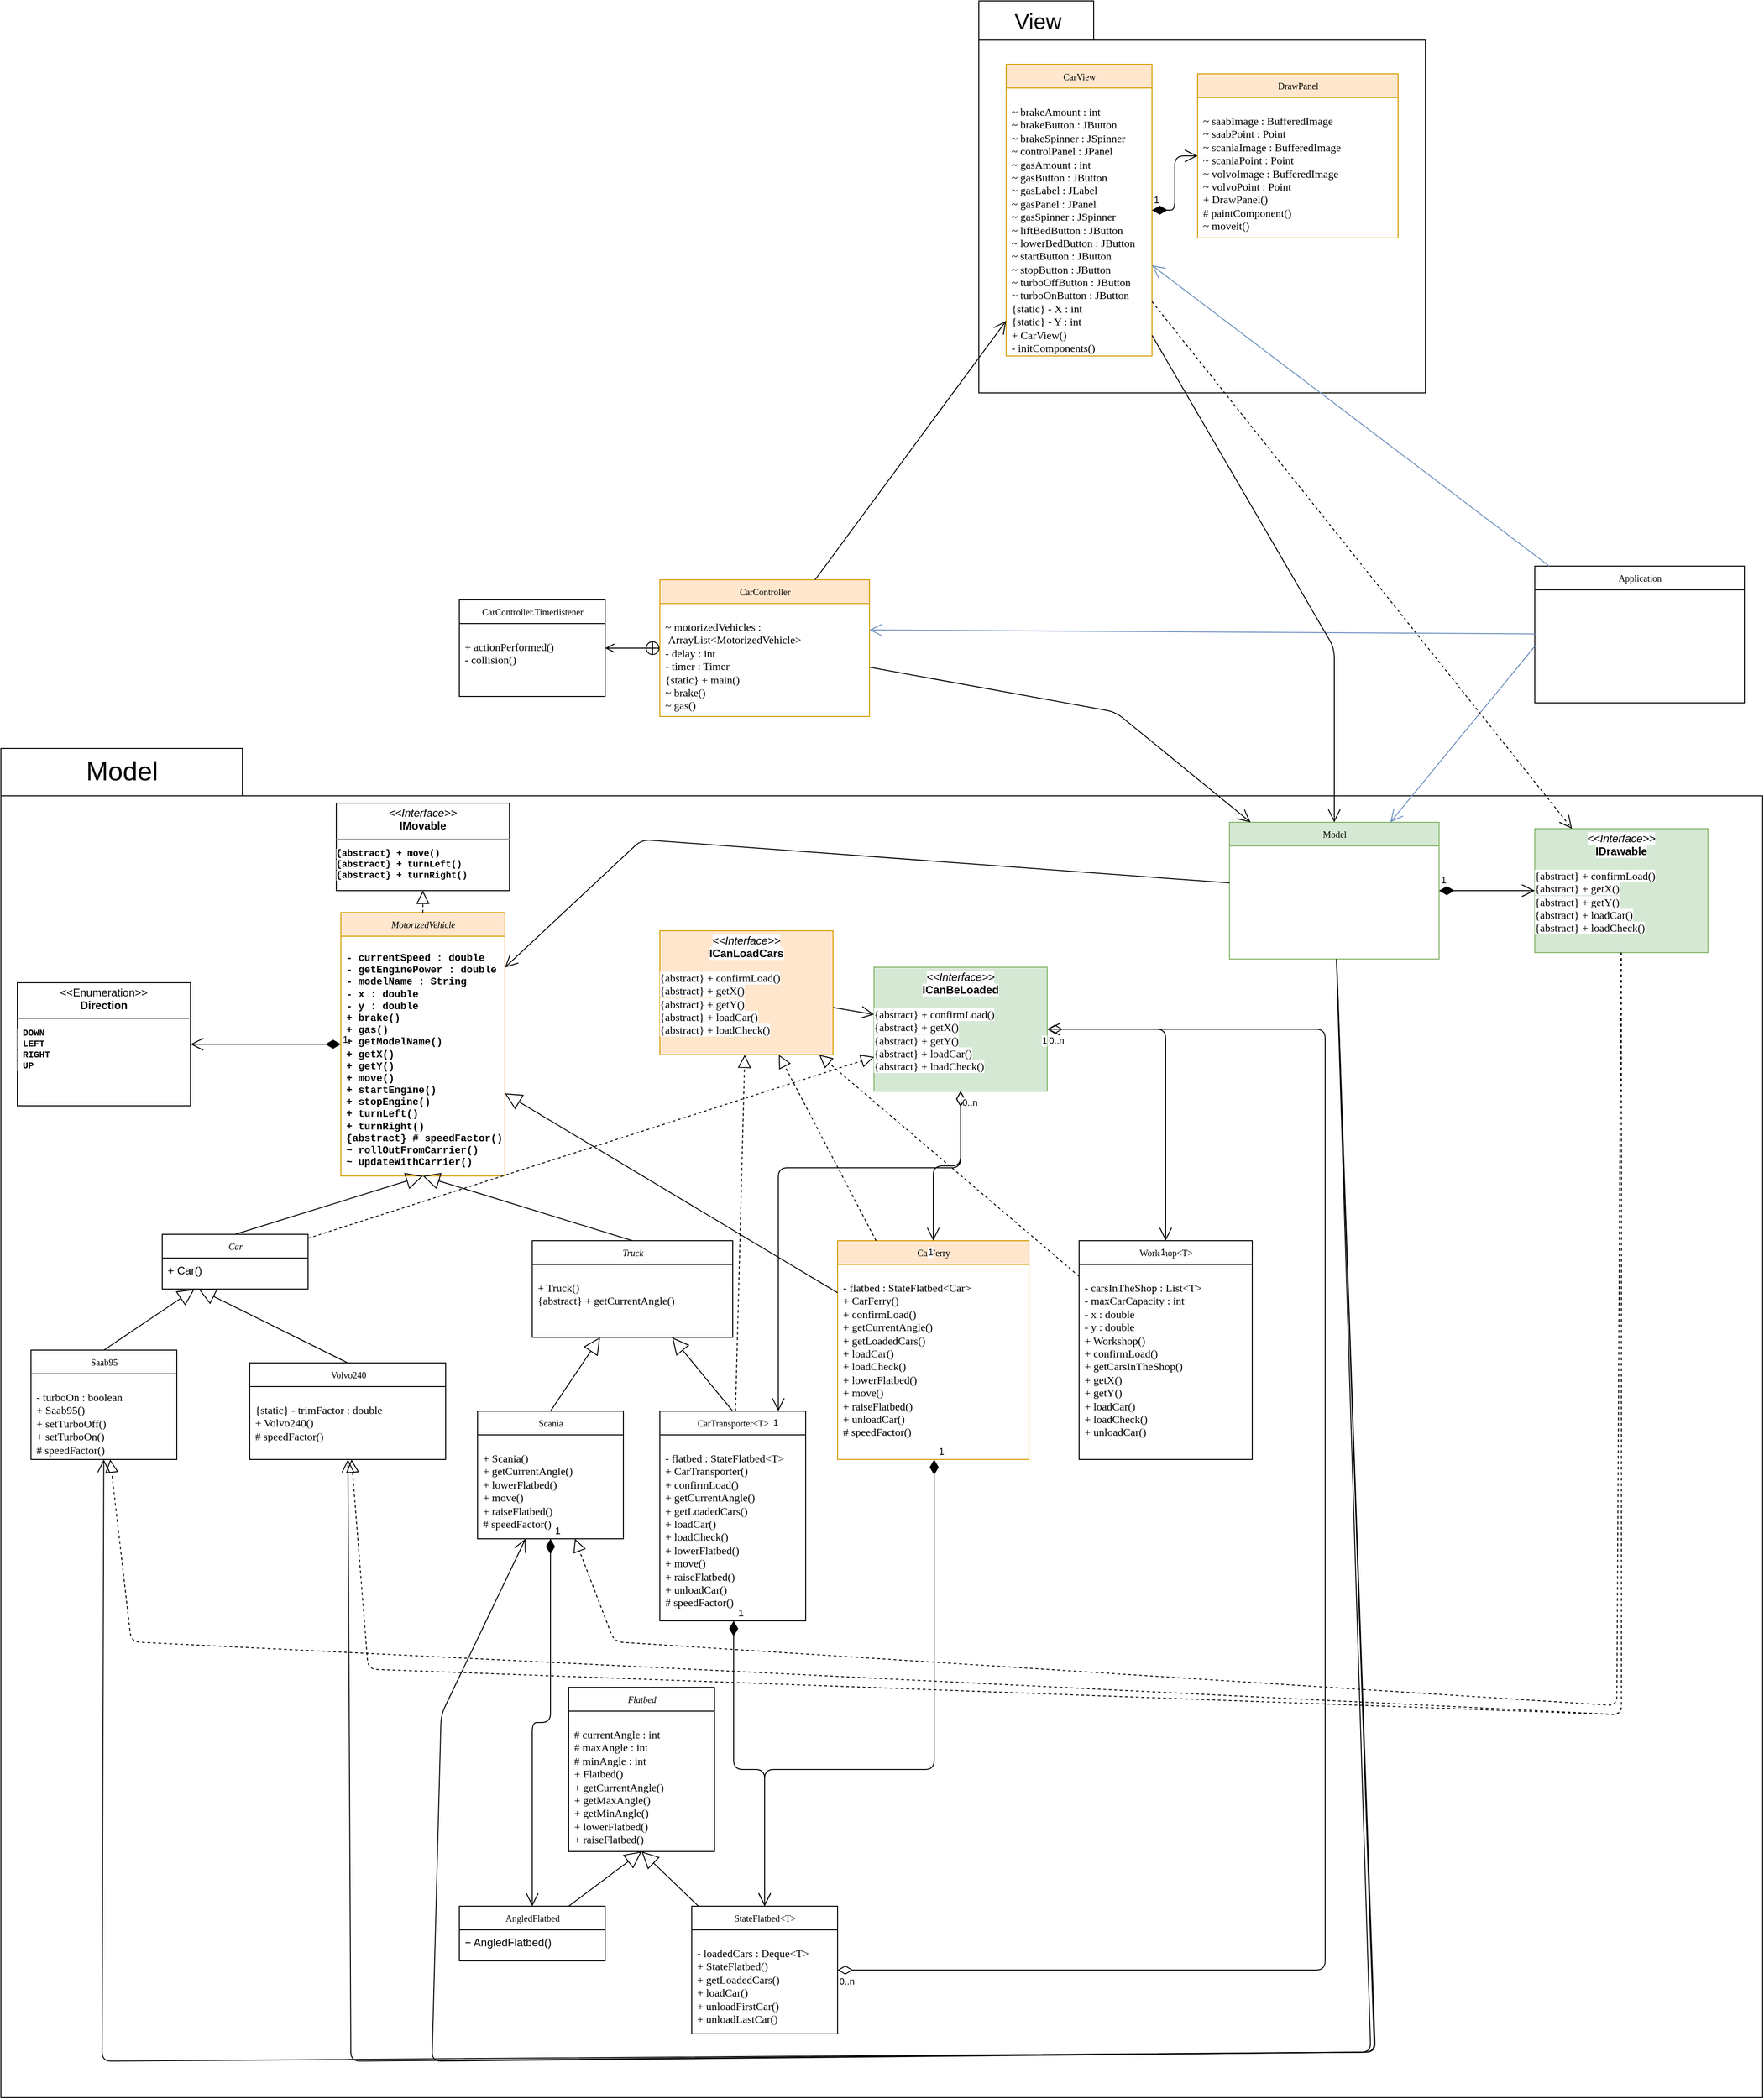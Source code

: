 <mxfile version="12.3.7" type="device" pages="1"><diagram id="c4acf3e9-155e-7222-9cf6-157b1a14988f" name="Page-1"><mxGraphModel dx="4054" dy="181" grid="1" gridSize="10" guides="1" tooltips="1" connect="1" arrows="1" fold="1" page="1" pageScale="1" pageWidth="850" pageHeight="1100" background="#ffffff" math="0" shadow="0"><root><mxCell id="0"/><mxCell id="1" parent="0"/><mxCell id="PDJkOdd502LJBB01oQi6-63" value="" style="shape=folder;fontStyle=1;spacingTop=10;tabWidth=126;tabHeight=43;tabPosition=left;html=1;fontColor=#000000;" parent="1" vertex="1"><mxGeometry x="-380" y="1580" width="490" height="430" as="geometry"/></mxCell><mxCell id="PDJkOdd502LJBB01oQi6-27" value="&amp;nbsp;" style="shape=folder;fontStyle=1;spacingTop=10;tabWidth=265;tabHeight=52;tabPosition=left;html=1;" parent="1" vertex="1"><mxGeometry x="-1453" y="2400" width="1933" height="1480" as="geometry"/></mxCell><mxCell id="22l6sueiHiFFFNzTokqS-2" value="&lt;i&gt;MotorizedVehicle&lt;/i&gt;" style="swimlane;html=1;fontStyle=0;childLayout=stackLayout;horizontal=1;startSize=26;fillColor=#ffe6cc;horizontalStack=0;resizeParent=1;resizeLast=0;collapsible=1;marginBottom=0;swimlaneFillColor=#ffffff;rounded=0;shadow=0;comic=0;labelBackgroundColor=none;strokeWidth=1;fontFamily=Verdana;fontSize=10;align=center;strokeColor=#d79b00;" parent="1" vertex="1"><mxGeometry x="-1080" y="2580" width="180" height="289" as="geometry"/></mxCell><mxCell id="22l6sueiHiFFFNzTokqS-3" value="&lt;pre style=&quot;font-family: &amp;quot;courier new&amp;quot;; font-size: 11px;&quot;&gt;&lt;b style=&quot;font-size: 11px;&quot;&gt;&lt;font style=&quot;font-size: 11px;&quot;&gt;&lt;span style=&quot;background-color: rgb(255, 255, 255); font-size: 11px;&quot;&gt;- currentSpeed : double&lt;br style=&quot;font-size: 11px;&quot;&gt;- getEnginePower : double&lt;br style=&quot;font-size: 11px;&quot;&gt;- modelName : String&lt;br style=&quot;font-size: 11px;&quot;&gt;- x : double&lt;br style=&quot;font-size: 11px;&quot;&gt;- y : double&lt;br style=&quot;font-size: 11px;&quot;&gt;+ brake()&lt;br style=&quot;font-size: 11px;&quot;&gt;+ gas()&lt;br style=&quot;font-size: 11px;&quot;&gt;+ getModelName()&lt;br style=&quot;font-size: 11px;&quot;&gt;+ getX()&lt;br style=&quot;font-size: 11px;&quot;&gt;+ getY()&lt;br style=&quot;font-size: 11px;&quot;&gt;+ move()&lt;br style=&quot;font-size: 11px;&quot;&gt;+ startEngine()&lt;br style=&quot;font-size: 11px;&quot;&gt;+ stopEngine()&lt;br style=&quot;font-size: 11px;&quot;&gt;+ turnLeft()&lt;br style=&quot;font-size: 11px;&quot;&gt;+ turnRight()&lt;br style=&quot;font-size: 11px;&quot;&gt;{abstract} # speedFactor()&lt;br style=&quot;font-size: 11px;&quot;&gt;~ rollOutFromCarrier()&lt;br style=&quot;font-size: 11px;&quot;&gt;~ updateWithCarrier()&lt;br style=&quot;font-size: 11px;&quot;&gt;&lt;br style=&quot;font-size: 11px;&quot;&gt;&lt;/span&gt;&lt;/font&gt;&lt;/b&gt;&lt;/pre&gt;" style="text;html=1;strokeColor=none;fillColor=none;align=left;verticalAlign=top;spacingLeft=4;spacingRight=4;whiteSpace=wrap;overflow=hidden;rotatable=0;points=[[0,0.5],[1,0.5]];portConstraint=eastwest;fontSize=11;" parent="22l6sueiHiFFFNzTokqS-2" vertex="1"><mxGeometry y="26" width="180" height="254" as="geometry"/></mxCell><mxCell id="22l6sueiHiFFFNzTokqS-12" value="&lt;p style=&quot;margin: 0px ; margin-top: 4px ; text-align: center&quot;&gt;&lt;span style=&quot;background-color: rgb(255 , 255 , 255)&quot;&gt;&lt;i&gt;&amp;lt;&amp;lt;Interface&amp;gt;&amp;gt;&lt;/i&gt;&lt;br&gt;&lt;b&gt;IMovable&lt;/b&gt;&lt;/span&gt;&lt;/p&gt;&lt;hr size=&quot;1&quot;&gt;&lt;pre style=&quot;font-family: &amp;#34;courier new&amp;#34; ; font-size: 10px&quot;&gt;&lt;b&gt;&lt;span style=&quot;background-color: rgb(255 , 255 , 255)&quot;&gt;{abstract} + move()&lt;br&gt;{abstract} + turnLeft()&lt;br&gt;{abstract} + turnRight()&lt;/span&gt;&lt;/b&gt;&lt;/pre&gt;" style="verticalAlign=top;align=left;overflow=fill;fontSize=12;fontFamily=Helvetica;html=1;rounded=0;shadow=0;comic=0;labelBackgroundColor=none;strokeWidth=1" parent="1" vertex="1"><mxGeometry x="-1085" y="2460" width="190" height="96" as="geometry"/></mxCell><mxCell id="22l6sueiHiFFFNzTokqS-14" value="Scania" style="swimlane;html=1;fontStyle=0;childLayout=stackLayout;horizontal=1;startSize=26;fillColor=none;horizontalStack=0;resizeParent=1;resizeLast=0;collapsible=1;marginBottom=0;swimlaneFillColor=#ffffff;rounded=0;shadow=0;comic=0;labelBackgroundColor=none;strokeWidth=1;fontFamily=Verdana;fontSize=10;align=center;" parent="1" vertex="1"><mxGeometry x="-930" y="3127" width="160" height="140" as="geometry"/></mxCell><mxCell id="22l6sueiHiFFFNzTokqS-15" value="&lt;pre style=&quot;font-family: &amp;#34;consolas&amp;#34;&quot;&gt;&lt;span style=&quot;background-color: rgb(255 , 255 , 255)&quot;&gt;+ Scania()&lt;br&gt;+ getCurrentAngle()&lt;br&gt;+ lowerFlatbed()&lt;br&gt;+ move()&lt;br&gt;+ raiseFlatbed()&lt;br&gt;# speedFactor()&lt;/span&gt;&lt;/pre&gt;" style="text;html=1;strokeColor=none;fillColor=none;align=left;verticalAlign=top;spacingLeft=4;spacingRight=4;whiteSpace=wrap;overflow=hidden;rotatable=0;points=[[0,0.5],[1,0.5]];portConstraint=eastwest;" parent="22l6sueiHiFFFNzTokqS-14" vertex="1"><mxGeometry y="26" width="160" height="114" as="geometry"/></mxCell><mxCell id="22l6sueiHiFFFNzTokqS-18" value="Saab95" style="swimlane;html=1;fontStyle=0;childLayout=stackLayout;horizontal=1;startSize=26;fillColor=none;horizontalStack=0;resizeParent=1;resizeLast=0;collapsible=1;marginBottom=0;swimlaneFillColor=#ffffff;rounded=0;shadow=0;comic=0;labelBackgroundColor=none;strokeWidth=1;fontFamily=Verdana;fontSize=10;align=center;" parent="1" vertex="1"><mxGeometry x="-1420" y="3060" width="160" height="120" as="geometry"/></mxCell><mxCell id="22l6sueiHiFFFNzTokqS-19" value="&lt;pre style=&quot;font-family: &amp;#34;consolas&amp;#34;&quot;&gt;&lt;span style=&quot;background-color: rgb(255 , 255 , 255)&quot;&gt;- turboOn : boolean&lt;br&gt;+ Saab95()&lt;br&gt;+ setTurboOff()&lt;br&gt;+ setTurboOn()&lt;br&gt;# speedFactor()&lt;/span&gt;&lt;/pre&gt;" style="text;html=1;strokeColor=none;fillColor=none;align=left;verticalAlign=top;spacingLeft=4;spacingRight=4;whiteSpace=wrap;overflow=hidden;rotatable=0;points=[[0,0.5],[1,0.5]];portConstraint=eastwest;" parent="22l6sueiHiFFFNzTokqS-18" vertex="1"><mxGeometry y="26" width="160" height="94" as="geometry"/></mxCell><mxCell id="22l6sueiHiFFFNzTokqS-29" value="&lt;i&gt;Car&lt;/i&gt;" style="swimlane;html=1;fontStyle=0;childLayout=stackLayout;horizontal=1;startSize=26;fillColor=none;horizontalStack=0;resizeParent=1;resizeLast=0;collapsible=1;marginBottom=0;swimlaneFillColor=#ffffff;rounded=0;shadow=0;comic=0;labelBackgroundColor=none;strokeWidth=1;fontFamily=Verdana;fontSize=10;align=center;" parent="1" vertex="1"><mxGeometry x="-1276" y="2933" width="160" height="60" as="geometry"/></mxCell><mxCell id="22l6sueiHiFFFNzTokqS-30" value="+ Car()" style="text;html=1;strokeColor=none;fillColor=none;align=left;verticalAlign=top;spacingLeft=4;spacingRight=4;whiteSpace=wrap;overflow=hidden;rotatable=0;points=[[0,0.5],[1,0.5]];portConstraint=eastwest;" parent="22l6sueiHiFFFNzTokqS-29" vertex="1"><mxGeometry y="26" width="160" height="22" as="geometry"/></mxCell><mxCell id="22l6sueiHiFFFNzTokqS-33" value="&lt;i&gt;Truck&lt;br&gt;&lt;/i&gt;" style="swimlane;html=1;fontStyle=0;childLayout=stackLayout;horizontal=1;startSize=26;fillColor=none;horizontalStack=0;resizeParent=1;resizeLast=0;collapsible=1;marginBottom=0;swimlaneFillColor=#ffffff;rounded=0;shadow=0;comic=0;labelBackgroundColor=none;strokeWidth=1;fontFamily=Verdana;fontSize=10;align=center;" parent="1" vertex="1"><mxGeometry x="-870" y="2940" width="220" height="106" as="geometry"/></mxCell><mxCell id="22l6sueiHiFFFNzTokqS-34" value="&lt;pre style=&quot;font-family: &amp;#34;consolas&amp;#34;&quot;&gt;&lt;span style=&quot;background-color: rgb(255 , 255 , 255)&quot;&gt;+ Truck()&lt;br&gt;{abstract} + getCurrentAngle()&lt;/span&gt;&lt;/pre&gt;" style="text;html=1;strokeColor=none;fillColor=none;align=left;verticalAlign=top;spacingLeft=4;spacingRight=4;whiteSpace=wrap;overflow=hidden;rotatable=0;points=[[0,0.5],[1,0.5]];portConstraint=eastwest;" parent="22l6sueiHiFFFNzTokqS-33" vertex="1"><mxGeometry y="26" width="220" height="64" as="geometry"/></mxCell><mxCell id="22l6sueiHiFFFNzTokqS-38" value="&lt;i&gt;Flatbed&lt;br&gt;&lt;/i&gt;" style="swimlane;html=1;fontStyle=0;childLayout=stackLayout;horizontal=1;startSize=26;fillColor=none;horizontalStack=0;resizeParent=1;resizeLast=0;collapsible=1;marginBottom=0;swimlaneFillColor=#ffffff;rounded=0;shadow=0;comic=0;labelBackgroundColor=none;strokeWidth=1;fontFamily=Verdana;fontSize=10;align=center;" parent="1" vertex="1"><mxGeometry x="-830" y="3430" width="160" height="180" as="geometry"/></mxCell><mxCell id="22l6sueiHiFFFNzTokqS-39" value="&lt;pre style=&quot;font-family: &amp;#34;consolas&amp;#34;&quot;&gt;&lt;span style=&quot;background-color: rgb(255 , 255 , 255)&quot;&gt;# currentAngle : int&lt;br&gt;# maxAngle : int&lt;br&gt;# minAngle : int&lt;br&gt;+ Flatbed()&lt;br&gt;+ getCurrentAngle()&lt;br&gt;+ getMaxAngle()&lt;br&gt;+ getMinAngle()&lt;br&gt;+ lowerFlatbed()&lt;br&gt;+ raiseFlatbed()&lt;/span&gt;&lt;/pre&gt;" style="text;html=1;strokeColor=none;fillColor=none;align=left;verticalAlign=top;spacingLeft=4;spacingRight=4;whiteSpace=wrap;overflow=hidden;rotatable=0;points=[[0,0.5],[1,0.5]];portConstraint=eastwest;" parent="22l6sueiHiFFFNzTokqS-38" vertex="1"><mxGeometry y="26" width="160" height="154" as="geometry"/></mxCell><mxCell id="22l6sueiHiFFFNzTokqS-42" value="StateFlatbed&amp;lt;T&amp;gt;" style="swimlane;html=1;fontStyle=0;childLayout=stackLayout;horizontal=1;startSize=26;fillColor=none;horizontalStack=0;resizeParent=1;resizeLast=0;collapsible=1;marginBottom=0;swimlaneFillColor=#ffffff;rounded=0;shadow=0;comic=0;labelBackgroundColor=none;strokeWidth=1;fontFamily=Verdana;fontSize=10;align=center;" parent="1" vertex="1"><mxGeometry x="-695" y="3670" width="160" height="140" as="geometry"/></mxCell><mxCell id="22l6sueiHiFFFNzTokqS-43" value="&lt;pre style=&quot;font-family: &amp;#34;consolas&amp;#34;&quot;&gt;&lt;span style=&quot;background-color: rgb(255 , 255 , 255)&quot;&gt;- loadedCars : Deque&amp;lt;T&amp;gt;&lt;br&gt;+ StateFlatbed()&lt;br&gt;+ getLoadedCars()&lt;br&gt;+ loadCar()&lt;br&gt;+ unloadFirstCar()&lt;br&gt;+ unloadLastCar()&lt;/span&gt;&lt;/pre&gt;" style="text;html=1;strokeColor=none;fillColor=none;align=left;verticalAlign=top;spacingLeft=4;spacingRight=4;whiteSpace=wrap;overflow=hidden;rotatable=0;points=[[0,0.5],[1,0.5]];portConstraint=eastwest;" parent="22l6sueiHiFFFNzTokqS-42" vertex="1"><mxGeometry y="26" width="160" height="104" as="geometry"/></mxCell><mxCell id="22l6sueiHiFFFNzTokqS-46" value="AngledFlatbed" style="swimlane;html=1;fontStyle=0;childLayout=stackLayout;horizontal=1;startSize=26;fillColor=none;horizontalStack=0;resizeParent=1;resizeLast=0;collapsible=1;marginBottom=0;swimlaneFillColor=#ffffff;rounded=0;shadow=0;comic=0;labelBackgroundColor=none;strokeWidth=1;fontFamily=Verdana;fontSize=10;align=center;" parent="1" vertex="1"><mxGeometry x="-950" y="3670" width="160" height="60" as="geometry"/></mxCell><mxCell id="22l6sueiHiFFFNzTokqS-47" value="+ AngledFlatbed()" style="text;html=1;strokeColor=none;fillColor=none;align=left;verticalAlign=top;spacingLeft=4;spacingRight=4;whiteSpace=wrap;overflow=hidden;rotatable=0;points=[[0,0.5],[1,0.5]];portConstraint=eastwest;" parent="22l6sueiHiFFFNzTokqS-46" vertex="1"><mxGeometry y="26" width="160" height="22" as="geometry"/></mxCell><mxCell id="22l6sueiHiFFFNzTokqS-55" value="Workshop&amp;lt;T&amp;gt;" style="swimlane;html=1;fontStyle=0;childLayout=stackLayout;horizontal=1;startSize=26;fillColor=none;horizontalStack=0;resizeParent=1;resizeLast=0;collapsible=1;marginBottom=0;swimlaneFillColor=#ffffff;rounded=0;shadow=0;comic=0;labelBackgroundColor=none;strokeWidth=1;fontFamily=Verdana;fontSize=10;align=center;" parent="1" vertex="1"><mxGeometry x="-270" y="2940" width="190" height="240" as="geometry"/></mxCell><mxCell id="22l6sueiHiFFFNzTokqS-56" value="&lt;pre style=&quot;font-family: &amp;#34;consolas&amp;#34;&quot;&gt;&lt;span style=&quot;background-color: rgb(255 , 255 , 255)&quot;&gt;- carsInTheShop : List&amp;lt;T&amp;gt;&lt;br&gt;- maxCarCapacity : int&lt;br&gt;- x : double&lt;br&gt;- y : double&lt;br&gt;+ Workshop()&lt;br&gt;+ confirmLoad()&lt;br&gt;+ getCarsInTheShop()&lt;br&gt;+ getX()&lt;br&gt;+ getY()&lt;br&gt;+ loadCar()&lt;br&gt;+ loadCheck()&lt;br&gt;+ unloadCar()&lt;/span&gt;&lt;/pre&gt;" style="text;html=1;strokeColor=none;fillColor=none;align=left;verticalAlign=top;spacingLeft=4;spacingRight=4;whiteSpace=wrap;overflow=hidden;rotatable=0;points=[[0,0.5],[1,0.5]];portConstraint=eastwest;" parent="22l6sueiHiFFFNzTokqS-55" vertex="1"><mxGeometry y="26" width="190" height="214" as="geometry"/></mxCell><mxCell id="22l6sueiHiFFFNzTokqS-59" value="" style="endArrow=block;endSize=16;endFill=0;html=1;exitX=0.5;exitY=0;exitDx=0;exitDy=0;entryX=0.5;entryY=1;entryDx=0;entryDy=0;" parent="1" source="22l6sueiHiFFFNzTokqS-33" target="22l6sueiHiFFFNzTokqS-2" edge="1"><mxGeometry width="160" relative="1" as="geometry"><mxPoint x="600" y="1069.5" as="sourcePoint"/><mxPoint x="440" y="1069.5" as="targetPoint"/></mxGeometry></mxCell><mxCell id="22l6sueiHiFFFNzTokqS-60" value="" style="endArrow=block;endSize=16;endFill=0;html=1;exitX=0.5;exitY=0;exitDx=0;exitDy=0;entryX=0.5;entryY=1;entryDx=0;entryDy=0;" parent="1" source="22l6sueiHiFFFNzTokqS-29" target="22l6sueiHiFFFNzTokqS-2" edge="1"><mxGeometry width="160" relative="1" as="geometry"><mxPoint x="290" y="1110" as="sourcePoint"/><mxPoint x="395" y="1064" as="targetPoint"/></mxGeometry></mxCell><mxCell id="22l6sueiHiFFFNzTokqS-61" value="" style="endArrow=block;endSize=16;endFill=0;html=1;exitX=0.5;exitY=0;exitDx=0;exitDy=0;" parent="1" source="22l6sueiHiFFFNzTokqS-24" target="22l6sueiHiFFFNzTokqS-33" edge="1"><mxGeometry width="160" relative="1" as="geometry"><mxPoint x="175" y="1266" as="sourcePoint"/><mxPoint x="280" y="1220" as="targetPoint"/></mxGeometry></mxCell><mxCell id="22l6sueiHiFFFNzTokqS-62" value="" style="endArrow=block;endSize=16;endFill=0;html=1;exitX=0.5;exitY=0;exitDx=0;exitDy=0;" parent="1" source="22l6sueiHiFFFNzTokqS-14" target="22l6sueiHiFFFNzTokqS-33" edge="1"><mxGeometry width="160" relative="1" as="geometry"><mxPoint x="110" y="1290" as="sourcePoint"/><mxPoint x="290" y="1216" as="targetPoint"/><Array as="points"/></mxGeometry></mxCell><mxCell id="22l6sueiHiFFFNzTokqS-63" value="" style="endArrow=block;endSize=16;endFill=0;html=1;exitX=0.5;exitY=0;exitDx=0;exitDy=0;" parent="1" source="22l6sueiHiFFFNzTokqS-18" target="22l6sueiHiFFFNzTokqS-29" edge="1"><mxGeometry width="160" relative="1" as="geometry"><mxPoint x="-840" y="1634" as="sourcePoint"/><mxPoint x="-840" y="1570" as="targetPoint"/><Array as="points"/></mxGeometry></mxCell><mxCell id="22l6sueiHiFFFNzTokqS-64" value="" style="endArrow=block;endSize=16;endFill=0;html=1;exitX=0.5;exitY=0;exitDx=0;exitDy=0;entryX=0.25;entryY=1;entryDx=0;entryDy=0;" parent="1" source="22l6sueiHiFFFNzTokqS-6" target="22l6sueiHiFFFNzTokqS-29" edge="1"><mxGeometry width="160" relative="1" as="geometry"><mxPoint x="-800" y="1624" as="sourcePoint"/><mxPoint x="-800" y="1550" as="targetPoint"/></mxGeometry></mxCell><mxCell id="22l6sueiHiFFFNzTokqS-66" value="" style="endArrow=block;endSize=16;endFill=0;html=1;entryX=0.5;entryY=1;entryDx=0;entryDy=0;" parent="1" source="22l6sueiHiFFFNzTokqS-46" target="22l6sueiHiFFFNzTokqS-38" edge="1"><mxGeometry width="160" relative="1" as="geometry"><mxPoint x="-110" y="1374" as="sourcePoint"/><mxPoint x="-200" y="1300" as="targetPoint"/></mxGeometry></mxCell><mxCell id="JHe9qnljr61eEsj72Y4U-10" value="CarFerry" style="swimlane;html=1;fontStyle=0;childLayout=stackLayout;horizontal=1;startSize=26;fillColor=#ffe6cc;horizontalStack=0;resizeParent=1;resizeLast=0;collapsible=1;marginBottom=0;swimlaneFillColor=#ffffff;rounded=0;shadow=0;comic=0;labelBackgroundColor=none;strokeWidth=1;fontFamily=Verdana;fontSize=10;align=center;strokeColor=#d79b00;" parent="1" vertex="1"><mxGeometry x="-535" y="2940" width="210" height="240" as="geometry"/></mxCell><mxCell id="JHe9qnljr61eEsj72Y4U-11" value="&lt;pre style=&quot;font-family: &amp;#34;consolas&amp;#34;&quot;&gt;&lt;span style=&quot;background-color: rgb(255 , 255 , 255)&quot;&gt;- flatbed : StateFlatbed&amp;lt;Car&amp;gt;&lt;br&gt;+ CarFerry()&lt;br&gt;+ confirmLoad()&lt;br&gt;+ getCurrentAngle()&lt;br&gt;+ getLoadedCars()&lt;br&gt;+ loadCar()&lt;br&gt;+ loadCheck()&lt;br&gt;+ lowerFlatbed()&lt;br&gt;+ move()&lt;br&gt;+ raiseFlatbed()&lt;br&gt;+ unloadCar()&lt;br&gt;# speedFactor()&lt;/span&gt;&lt;/pre&gt;" style="text;html=1;strokeColor=none;fillColor=none;align=left;verticalAlign=top;spacingLeft=4;spacingRight=4;whiteSpace=wrap;overflow=hidden;rotatable=0;points=[[0,0.5],[1,0.5]];portConstraint=eastwest;" parent="JHe9qnljr61eEsj72Y4U-10" vertex="1"><mxGeometry y="26" width="210" height="214" as="geometry"/></mxCell><mxCell id="22l6sueiHiFFFNzTokqS-24" value="CarTransporter&amp;lt;T&amp;gt;" style="swimlane;html=1;fontStyle=0;childLayout=stackLayout;horizontal=1;startSize=26;fillColor=none;horizontalStack=0;resizeParent=1;resizeLast=0;collapsible=1;marginBottom=0;swimlaneFillColor=#ffffff;rounded=0;shadow=0;comic=0;labelBackgroundColor=none;strokeWidth=1;fontFamily=Verdana;fontSize=10;align=center;" parent="1" vertex="1"><mxGeometry x="-730" y="3127" width="160" height="230" as="geometry"/></mxCell><mxCell id="22l6sueiHiFFFNzTokqS-25" value="&lt;pre style=&quot;font-family: &amp;#34;consolas&amp;#34;&quot;&gt;&lt;span style=&quot;background-color: rgb(255 , 255 , 255)&quot;&gt;- flatbed : StateFlatbed&amp;lt;T&amp;gt;&lt;br&gt;+ CarTransporter()&lt;br&gt;+ confirmLoad()&lt;br&gt;+ getCurrentAngle()&lt;br&gt;+ getLoadedCars()&lt;br&gt;+ loadCar()&lt;br&gt;+ loadCheck()&lt;br&gt;+ lowerFlatbed()&lt;br&gt;+ move()&lt;br&gt;+ raiseFlatbed()&lt;br&gt;+ unloadCar()&lt;br&gt;# speedFactor()&lt;/span&gt;&lt;/pre&gt;" style="text;html=1;strokeColor=none;fillColor=none;align=left;verticalAlign=top;spacingLeft=4;spacingRight=4;whiteSpace=wrap;overflow=hidden;rotatable=0;points=[[0,0.5],[1,0.5]];portConstraint=eastwest;" parent="22l6sueiHiFFFNzTokqS-24" vertex="1"><mxGeometry y="26" width="160" height="204" as="geometry"/></mxCell><mxCell id="JHe9qnljr61eEsj72Y4U-16" value="" style="endArrow=block;endSize=16;endFill=0;html=1;" parent="1" source="JHe9qnljr61eEsj72Y4U-10" target="22l6sueiHiFFFNzTokqS-2" edge="1"><mxGeometry width="160" relative="1" as="geometry"><mxPoint x="130" y="1063" as="sourcePoint"/><mxPoint x="235" y="1017" as="targetPoint"/><Array as="points"/></mxGeometry></mxCell><mxCell id="JHe9qnljr61eEsj72Y4U-22" value="1" style="endArrow=open;html=1;endSize=12;startArrow=diamondThin;startSize=14;startFill=1;edgeStyle=orthogonalEdgeStyle;align=left;verticalAlign=bottom;" parent="1" source="22l6sueiHiFFFNzTokqS-14" target="22l6sueiHiFFFNzTokqS-46" edge="1"><mxGeometry x="-1" y="3" relative="1" as="geometry"><mxPoint x="30" y="1480" as="sourcePoint"/><mxPoint x="-190" y="1560" as="targetPoint"/></mxGeometry></mxCell><mxCell id="JHe9qnljr61eEsj72Y4U-23" value="" style="endArrow=block;endSize=16;endFill=0;html=1;entryX=0.5;entryY=1;entryDx=0;entryDy=0;" parent="1" source="22l6sueiHiFFFNzTokqS-42" target="22l6sueiHiFFFNzTokqS-38" edge="1"><mxGeometry width="160" relative="1" as="geometry"><mxPoint x="-460" y="1420" as="sourcePoint"/><mxPoint x="-550" y="1340" as="targetPoint"/></mxGeometry></mxCell><mxCell id="Su4_n0dDBhSsGX5XP4w--8" value="&lt;p style=&quot;margin: 0px ; margin-top: 4px ; text-align: center&quot;&gt;&amp;lt;&amp;lt;Enumeration&amp;gt;&amp;gt;&lt;br&gt;&lt;b&gt;Direction&lt;/b&gt;&lt;/p&gt;&lt;hr size=&quot;1&quot;&gt;&lt;pre style=&quot;font-family: &amp;#34;courier new&amp;#34; ; font-size: 10px&quot;&gt;&lt;span style=&quot;background-color: rgb(255 , 255 , 255)&quot;&gt; &lt;b&gt;DOWN&lt;br&gt; LEFT&lt;br&gt; RIGHT&lt;br&gt; UP&lt;/b&gt;&lt;/span&gt;&lt;/pre&gt;" style="verticalAlign=top;align=left;overflow=fill;fontSize=12;fontFamily=Helvetica;html=1;rounded=0;shadow=0;comic=0;labelBackgroundColor=none;strokeWidth=1" parent="1" vertex="1"><mxGeometry x="-1435" y="2657" width="190" height="135" as="geometry"/></mxCell><mxCell id="Su4_n0dDBhSsGX5XP4w--9" value="1" style="endArrow=open;html=1;endSize=12;startArrow=diamondThin;startSize=14;startFill=1;edgeStyle=orthogonalEdgeStyle;align=left;verticalAlign=bottom;" parent="1" source="22l6sueiHiFFFNzTokqS-2" target="Su4_n0dDBhSsGX5XP4w--8" edge="1"><mxGeometry x="-1" y="3" relative="1" as="geometry"><mxPoint x="-450" y="1960" as="sourcePoint"/><mxPoint x="-450" y="1726" as="targetPoint"/></mxGeometry></mxCell><mxCell id="Su4_n0dDBhSsGX5XP4w--12" value="CarController" style="swimlane;html=1;fontStyle=0;childLayout=stackLayout;horizontal=1;startSize=26;fillColor=#ffe6cc;horizontalStack=0;resizeParent=1;resizeLast=0;collapsible=1;marginBottom=0;swimlaneFillColor=#ffffff;rounded=0;shadow=0;comic=0;labelBackgroundColor=none;strokeWidth=1;fontFamily=Verdana;fontSize=10;align=center;strokeColor=#d79b00;" parent="1" vertex="1"><mxGeometry x="-730" y="2215" width="230" height="150" as="geometry"/></mxCell><mxCell id="Su4_n0dDBhSsGX5XP4w--13" value="&lt;pre style=&quot;font-family: &amp;#34;consolas&amp;#34;&quot;&gt;&lt;span style=&quot;background-color: rgb(255 , 255 , 255)&quot;&gt;~ motorizedVehicles :&lt;br&gt;&amp;nbsp;ArrayList&amp;lt;MotorizedVehicle&amp;gt;&lt;br&gt;- delay : int&lt;br&gt;- timer : Timer&lt;br&gt;{static} + main()&lt;br&gt;~ brake()&lt;br&gt;~ gas()&lt;/span&gt;&lt;/pre&gt;" style="text;html=1;strokeColor=none;fillColor=none;align=left;verticalAlign=top;spacingLeft=4;spacingRight=4;whiteSpace=wrap;overflow=hidden;rotatable=0;points=[[0,0.5],[1,0.5]];portConstraint=eastwest;" parent="Su4_n0dDBhSsGX5XP4w--12" vertex="1"><mxGeometry y="26" width="230" height="124" as="geometry"/></mxCell><mxCell id="Su4_n0dDBhSsGX5XP4w--16" value="&lt;div&gt;DrawPanel&lt;/div&gt;" style="swimlane;html=1;fontStyle=0;childLayout=stackLayout;horizontal=1;startSize=26;fillColor=#ffe6cc;horizontalStack=0;resizeParent=1;resizeLast=0;collapsible=1;marginBottom=0;swimlaneFillColor=#ffffff;rounded=0;shadow=0;comic=0;labelBackgroundColor=none;strokeWidth=1;fontFamily=Verdana;fontSize=10;align=center;strokeColor=#d79b00;" parent="1" vertex="1"><mxGeometry x="-140" y="1660" width="220" height="180" as="geometry"/></mxCell><mxCell id="Su4_n0dDBhSsGX5XP4w--17" value="&lt;pre style=&quot;font-family: &amp;#34;consolas&amp;#34;&quot;&gt;&lt;span style=&quot;background-color: rgb(255 , 255 , 255)&quot;&gt;~ saabImage : BufferedImage&lt;br&gt;~ saabPoint : Point&lt;br&gt;~ scaniaImage : BufferedImage&lt;br&gt;~ scaniaPoint : Point&lt;br&gt;~ volvoImage : BufferedImage&lt;br&gt;~ volvoPoint : Point&lt;br&gt;+ DrawPanel()&lt;br&gt;# paintComponent()&lt;br&gt;~ moveit()&lt;/span&gt;&lt;/pre&gt;" style="text;html=1;strokeColor=none;fillColor=none;align=left;verticalAlign=top;spacingLeft=4;spacingRight=4;whiteSpace=wrap;overflow=hidden;rotatable=0;points=[[0,0.5],[1,0.5]];portConstraint=eastwest;" parent="Su4_n0dDBhSsGX5XP4w--16" vertex="1"><mxGeometry y="26" width="220" height="154" as="geometry"/></mxCell><mxCell id="Su4_n0dDBhSsGX5XP4w--20" value="CarView" style="swimlane;html=1;fontStyle=0;childLayout=stackLayout;horizontal=1;startSize=26;fillColor=#ffe6cc;horizontalStack=0;resizeParent=1;resizeLast=0;collapsible=1;marginBottom=0;swimlaneFillColor=#ffffff;rounded=0;shadow=0;comic=0;labelBackgroundColor=none;strokeWidth=1;fontFamily=Verdana;fontSize=10;align=center;strokeColor=#d79b00;" parent="1" vertex="1"><mxGeometry x="-350" y="1649.5" width="160" height="320" as="geometry"/></mxCell><mxCell id="Su4_n0dDBhSsGX5XP4w--21" value="&lt;pre style=&quot;font-family: &amp;#34;consolas&amp;#34;&quot;&gt;&lt;span style=&quot;background-color: rgb(255 , 255 , 255)&quot;&gt;~ brakeAmount : int&lt;br&gt;~ brakeButton : JButton&lt;br&gt;~ brakeSpinner : JSpinner&lt;br&gt;~ controlPanel : JPanel&lt;br&gt;~ gasAmount : int&lt;br&gt;~ gasButton : JButton&lt;br&gt;~ gasLabel : JLabel&lt;br&gt;~ gasPanel : JPanel&lt;br&gt;~ gasSpinner : JSpinner&lt;br&gt;~ liftBedButton : JButton&lt;br&gt;~ lowerBedButton : JButton&lt;br&gt;~ startButton : JButton&lt;br&gt;~ stopButton : JButton&lt;br&gt;~ turboOffButton : JButton&lt;br&gt;~ turboOnButton : JButton&lt;br&gt;{static} - X : int&lt;br&gt;{static} - Y : int&lt;br&gt;+ CarView()&lt;br&gt;- initComponents()&lt;/span&gt;&lt;/pre&gt;" style="text;html=1;strokeColor=none;fillColor=none;align=left;verticalAlign=top;spacingLeft=4;spacingRight=4;whiteSpace=wrap;overflow=hidden;rotatable=0;points=[[0,0.5],[1,0.5]];portConstraint=eastwest;" parent="Su4_n0dDBhSsGX5XP4w--20" vertex="1"><mxGeometry y="26" width="160" height="294" as="geometry"/></mxCell><mxCell id="Su4_n0dDBhSsGX5XP4w--25" value="CarController.Timerlistener" style="swimlane;html=1;fontStyle=0;childLayout=stackLayout;horizontal=1;startSize=26;fillColor=none;horizontalStack=0;resizeParent=1;resizeLast=0;collapsible=1;marginBottom=0;swimlaneFillColor=#ffffff;rounded=0;shadow=0;comic=0;labelBackgroundColor=none;strokeWidth=1;fontFamily=Verdana;fontSize=10;align=center;" parent="1" vertex="1"><mxGeometry x="-950" y="2237" width="160" height="106" as="geometry"/></mxCell><mxCell id="Su4_n0dDBhSsGX5XP4w--26" value="&lt;pre style=&quot;font-family: &amp;#34;consolas&amp;#34;&quot;&gt;&lt;span style=&quot;background-color: rgb(255 , 255 , 255)&quot;&gt;+ actionPerformed()&lt;br&gt;- collision()&lt;/span&gt;&lt;/pre&gt;" style="text;html=1;strokeColor=none;fillColor=none;align=left;verticalAlign=top;spacingLeft=4;spacingRight=4;whiteSpace=wrap;overflow=hidden;rotatable=0;points=[[0,0.5],[1,0.5]];portConstraint=eastwest;" parent="Su4_n0dDBhSsGX5XP4w--25" vertex="1"><mxGeometry y="26" width="160" height="54" as="geometry"/></mxCell><mxCell id="Su4_n0dDBhSsGX5XP4w--29" value="" style="endArrow=block;dashed=1;endFill=0;endSize=12;html=1;" parent="1" source="22l6sueiHiFFFNzTokqS-24" target="22l6sueiHiFFFNzTokqS-50" edge="1"><mxGeometry width="160" relative="1" as="geometry"><mxPoint x="-340" y="1430" as="sourcePoint"/><mxPoint x="-180" y="1430" as="targetPoint"/></mxGeometry></mxCell><mxCell id="Su4_n0dDBhSsGX5XP4w--30" value="" style="endArrow=block;dashed=1;endFill=0;endSize=12;html=1;" parent="1" source="JHe9qnljr61eEsj72Y4U-10" target="22l6sueiHiFFFNzTokqS-50" edge="1"><mxGeometry width="160" relative="1" as="geometry"><mxPoint x="-202.346" y="1620" as="sourcePoint"/><mxPoint x="-106.14" y="1513" as="targetPoint"/></mxGeometry></mxCell><mxCell id="Su4_n0dDBhSsGX5XP4w--31" value="" style="endArrow=block;dashed=1;endFill=0;endSize=12;html=1;" parent="1" source="22l6sueiHiFFFNzTokqS-55" target="22l6sueiHiFFFNzTokqS-50" edge="1"><mxGeometry width="160" relative="1" as="geometry"><mxPoint x="-45" y="1620" as="sourcePoint"/><mxPoint x="-45" y="1513" as="targetPoint"/></mxGeometry></mxCell><mxCell id="Su4_n0dDBhSsGX5XP4w--32" value="" style="endArrow=block;dashed=1;endFill=0;endSize=12;html=1;" parent="1" source="22l6sueiHiFFFNzTokqS-2" target="22l6sueiHiFFFNzTokqS-12" edge="1"><mxGeometry width="160" relative="1" as="geometry"><mxPoint x="-460" y="1210" as="sourcePoint"/><mxPoint x="-291.342" y="1200" as="targetPoint"/></mxGeometry></mxCell><mxCell id="Su4_n0dDBhSsGX5XP4w--54" value="" style="endArrow=open;startArrow=circlePlus;endFill=0;startFill=0;endSize=8;html=1;" parent="1" source="Su4_n0dDBhSsGX5XP4w--12" target="Su4_n0dDBhSsGX5XP4w--25" edge="1"><mxGeometry width="160" relative="1" as="geometry"><mxPoint x="50" y="2540" as="sourcePoint"/><mxPoint x="-100" y="1780" as="targetPoint"/></mxGeometry></mxCell><mxCell id="Su4_n0dDBhSsGX5XP4w--61" value="1" style="endArrow=open;html=1;endSize=12;startArrow=diamondThin;startSize=14;startFill=1;edgeStyle=orthogonalEdgeStyle;align=left;verticalAlign=bottom;" parent="1" source="Su4_n0dDBhSsGX5XP4w--20" target="Su4_n0dDBhSsGX5XP4w--16" edge="1"><mxGeometry x="-1" y="3" relative="1" as="geometry"><mxPoint x="-260" y="2066" as="sourcePoint"/><mxPoint x="-100" y="2066" as="targetPoint"/></mxGeometry></mxCell><mxCell id="22l6sueiHiFFFNzTokqS-6" value="Volvo240" style="swimlane;html=1;fontStyle=0;childLayout=stackLayout;horizontal=1;startSize=26;fillColor=none;horizontalStack=0;resizeParent=1;resizeLast=0;collapsible=1;marginBottom=0;swimlaneFillColor=#ffffff;rounded=0;shadow=0;comic=0;labelBackgroundColor=none;strokeWidth=1;fontFamily=Verdana;fontSize=10;align=center;" parent="1" vertex="1"><mxGeometry x="-1180" y="3074" width="215" height="106" as="geometry"/></mxCell><mxCell id="22l6sueiHiFFFNzTokqS-7" value="&lt;pre style=&quot;font-family: &amp;#34;consolas&amp;#34;&quot;&gt;&lt;span style=&quot;background-color: rgb(255 , 255 , 255)&quot;&gt;{static} - trimFactor : double&lt;br&gt;+ Volvo240()&lt;br&gt;# speedFactor()&lt;/span&gt;&lt;/pre&gt;" style="text;html=1;strokeColor=none;fillColor=none;align=left;verticalAlign=top;spacingLeft=4;spacingRight=4;whiteSpace=wrap;overflow=hidden;rotatable=0;points=[[0,0.5],[1,0.5]];portConstraint=eastwest;" parent="22l6sueiHiFFFNzTokqS-6" vertex="1"><mxGeometry y="26" width="215" height="74" as="geometry"/></mxCell><mxCell id="PDJkOdd502LJBB01oQi6-1" value="&lt;p style=&quot;margin: 0px ; margin-top: 4px ; text-align: center&quot;&gt;&lt;span style=&quot;background-color: rgb(255 , 255 , 255)&quot;&gt;&lt;i&gt;&amp;lt;&amp;lt;Interface&amp;gt;&amp;gt;&lt;/i&gt;&lt;br&gt;&lt;b&gt;ICanBeLoaded&lt;/b&gt;&lt;/span&gt;&lt;span style=&quot;background-color: rgb(255 , 255 , 255)&quot;&gt;&lt;b&gt;&lt;br&gt;&lt;/b&gt;&lt;/span&gt;&lt;/p&gt;&lt;pre style=&quot;font-family: &amp;#34;consolas&amp;#34;&quot;&gt;&lt;span style=&quot;background-color: rgb(255 , 255 , 255)&quot;&gt;{abstract} + confirmLoad()&lt;br&gt;{abstract} + getX()&lt;br&gt;{abstract} + getY()&lt;br&gt;{abstract} + loadCar()&lt;br&gt;{abstract} + loadCheck()&lt;/span&gt;&lt;/pre&gt;" style="verticalAlign=top;align=left;overflow=fill;fontSize=12;fontFamily=Helvetica;html=1;rounded=0;shadow=0;comic=0;labelBackgroundColor=none;strokeWidth=1;fillColor=#d5e8d4;strokeColor=#82b366;" parent="1" vertex="1"><mxGeometry x="-495" y="2640" width="190" height="136" as="geometry"/></mxCell><mxCell id="PDJkOdd502LJBB01oQi6-15" value="Model" style="swimlane;html=1;fontStyle=0;childLayout=stackLayout;horizontal=1;startSize=26;fillColor=#d5e8d4;horizontalStack=0;resizeParent=1;resizeLast=0;collapsible=1;marginBottom=0;swimlaneFillColor=#ffffff;rounded=0;shadow=0;comic=0;labelBackgroundColor=none;strokeWidth=1;fontFamily=Verdana;fontSize=10;align=center;strokeColor=#82b366;" parent="1" vertex="1"><mxGeometry x="-105" y="2481" width="230" height="150" as="geometry"/></mxCell><mxCell id="PDJkOdd502LJBB01oQi6-16" value="&lt;pre style=&quot;font-family: &amp;#34;consolas&amp;#34;&quot;&gt;&lt;/pre&gt;" style="text;html=1;strokeColor=none;fillColor=none;align=left;verticalAlign=top;spacingLeft=4;spacingRight=4;whiteSpace=wrap;overflow=hidden;rotatable=0;points=[[0,0.5],[1,0.5]];portConstraint=eastwest;" parent="PDJkOdd502LJBB01oQi6-15" vertex="1"><mxGeometry y="26" width="230" height="124" as="geometry"/></mxCell><mxCell id="22l6sueiHiFFFNzTokqS-50" value="&lt;p style=&quot;margin: 0px ; margin-top: 4px ; text-align: center&quot;&gt;&lt;span style=&quot;background-color: rgb(255 , 255 , 255)&quot;&gt;&lt;i&gt;&amp;lt;&amp;lt;Interface&amp;gt;&amp;gt;&lt;/i&gt;&lt;br&gt;&lt;b&gt;ICanLoadCars&lt;/b&gt;&lt;/span&gt;&lt;/p&gt;&lt;pre style=&quot;font-family: &amp;#34;consolas&amp;#34;&quot;&gt;&lt;span style=&quot;background-color: rgb(255 , 255 , 255)&quot;&gt;{abstract} + confirmLoad()&lt;br&gt;{abstract} + getX()&lt;br&gt;{abstract} + getY()&lt;br&gt;{abstract} + loadCar()&lt;br&gt;{abstract} + loadCheck()&lt;/span&gt;&lt;/pre&gt;" style="verticalAlign=top;align=left;overflow=fill;fontSize=12;fontFamily=Helvetica;html=1;rounded=0;shadow=0;comic=0;labelBackgroundColor=none;strokeWidth=1;fillColor=#ffe6cc;strokeColor=#d79b00;" parent="1" vertex="1"><mxGeometry x="-730" y="2600" width="190" height="136" as="geometry"/></mxCell><mxCell id="PDJkOdd502LJBB01oQi6-32" value="1" style="endArrow=open;html=1;endSize=12;startArrow=diamondThin;startSize=14;startFill=1;edgeStyle=orthogonalEdgeStyle;align=left;verticalAlign=bottom;" parent="1" source="22l6sueiHiFFFNzTokqS-24" target="22l6sueiHiFFFNzTokqS-42" edge="1"><mxGeometry x="-1" y="3" relative="1" as="geometry"><mxPoint x="-830" y="3287" as="sourcePoint"/><mxPoint x="-870" y="3690" as="targetPoint"/><Array as="points"><mxPoint x="-649" y="3520"/><mxPoint x="-615" y="3520"/></Array></mxGeometry></mxCell><mxCell id="PDJkOdd502LJBB01oQi6-33" value="1" style="endArrow=open;html=1;endSize=12;startArrow=diamondThin;startSize=14;startFill=1;edgeStyle=orthogonalEdgeStyle;align=left;verticalAlign=bottom;" parent="1" source="JHe9qnljr61eEsj72Y4U-10" target="22l6sueiHiFFFNzTokqS-42" edge="1"><mxGeometry x="-1" y="3" relative="1" as="geometry"><mxPoint x="-479.971" y="3380" as="sourcePoint"/><mxPoint x="-445.853" y="3693" as="targetPoint"/><Array as="points"><mxPoint x="-429" y="3520"/><mxPoint x="-615" y="3520"/></Array></mxGeometry></mxCell><mxCell id="PDJkOdd502LJBB01oQi6-36" value="" style="endArrow=open;html=1;endSize=12;startArrow=diamondThin;startSize=14;startFill=0;edgeStyle=orthogonalEdgeStyle;strokeColor=#000000;" parent="1" source="PDJkOdd502LJBB01oQi6-1" target="22l6sueiHiFFFNzTokqS-55" edge="1"><mxGeometry relative="1" as="geometry"><mxPoint x="-1270" y="3900" as="sourcePoint"/><mxPoint x="-1110" y="3900" as="targetPoint"/></mxGeometry></mxCell><mxCell id="PDJkOdd502LJBB01oQi6-37" value="0..n" style="resizable=0;html=1;align=left;verticalAlign=top;labelBackgroundColor=#ffffff;fontSize=10;" parent="PDJkOdd502LJBB01oQi6-36" vertex="1" connectable="0"><mxGeometry x="-1" relative="1" as="geometry"/></mxCell><mxCell id="PDJkOdd502LJBB01oQi6-38" value="1" style="resizable=0;html=1;align=right;verticalAlign=top;labelBackgroundColor=#ffffff;fontSize=10;" parent="PDJkOdd502LJBB01oQi6-36" vertex="1" connectable="0"><mxGeometry x="1" relative="1" as="geometry"/></mxCell><mxCell id="PDJkOdd502LJBB01oQi6-42" value="" style="endArrow=open;html=1;endSize=12;startArrow=diamondThin;startSize=14;startFill=0;edgeStyle=orthogonalEdgeStyle;strokeColor=#000000;" parent="1" source="PDJkOdd502LJBB01oQi6-1" target="22l6sueiHiFFFNzTokqS-24" edge="1"><mxGeometry relative="1" as="geometry"><mxPoint x="-285.0" y="2728.176" as="sourcePoint"/><mxPoint x="-155.353" y="2960" as="targetPoint"/><Array as="points"><mxPoint x="-400" y="2860"/><mxPoint x="-600" y="2860"/></Array></mxGeometry></mxCell><mxCell id="PDJkOdd502LJBB01oQi6-43" value="0..n" style="resizable=0;html=1;align=left;verticalAlign=top;labelBackgroundColor=#ffffff;fontSize=10;" parent="PDJkOdd502LJBB01oQi6-42" vertex="1" connectable="0"><mxGeometry x="-1" relative="1" as="geometry"/></mxCell><mxCell id="PDJkOdd502LJBB01oQi6-44" value="1" style="resizable=0;html=1;align=right;verticalAlign=top;labelBackgroundColor=#ffffff;fontSize=10;" parent="PDJkOdd502LJBB01oQi6-42" vertex="1" connectable="0"><mxGeometry x="1" relative="1" as="geometry"/></mxCell><mxCell id="PDJkOdd502LJBB01oQi6-45" value="" style="endArrow=open;html=1;endSize=12;startArrow=diamondThin;startSize=14;startFill=0;edgeStyle=orthogonalEdgeStyle;strokeColor=#000000;" parent="1" source="PDJkOdd502LJBB01oQi6-1" target="JHe9qnljr61eEsj72Y4U-10" edge="1"><mxGeometry relative="1" as="geometry"><mxPoint x="-275.0" y="2738.176" as="sourcePoint"/><mxPoint x="-145.353" y="2970" as="targetPoint"/></mxGeometry></mxCell><mxCell id="PDJkOdd502LJBB01oQi6-46" value="0..n" style="resizable=0;html=1;align=left;verticalAlign=top;labelBackgroundColor=#ffffff;fontSize=10;" parent="PDJkOdd502LJBB01oQi6-45" vertex="1" connectable="0"><mxGeometry x="-1" relative="1" as="geometry"/></mxCell><mxCell id="PDJkOdd502LJBB01oQi6-47" value="1" style="resizable=0;html=1;align=right;verticalAlign=top;labelBackgroundColor=#ffffff;fontSize=10;" parent="PDJkOdd502LJBB01oQi6-45" vertex="1" connectable="0"><mxGeometry x="1" relative="1" as="geometry"/></mxCell><mxCell id="PDJkOdd502LJBB01oQi6-48" value="" style="endArrow=open;html=1;endSize=12;startArrow=diamondThin;startSize=14;startFill=0;edgeStyle=orthogonalEdgeStyle;strokeColor=#000000;" parent="1" source="22l6sueiHiFFFNzTokqS-42" target="PDJkOdd502LJBB01oQi6-1" edge="1"><mxGeometry x="-0.001" y="-30" relative="1" as="geometry"><mxPoint x="-1450" y="3900" as="sourcePoint"/><mxPoint x="-1290" y="3900" as="targetPoint"/><Array as="points"><mxPoint y="3740"/><mxPoint y="2708"/></Array><mxPoint as="offset"/></mxGeometry></mxCell><mxCell id="PDJkOdd502LJBB01oQi6-49" value="0..n" style="resizable=0;html=1;align=left;verticalAlign=top;labelBackgroundColor=#ffffff;fontSize=10;" parent="PDJkOdd502LJBB01oQi6-48" vertex="1" connectable="0"><mxGeometry x="-1" relative="1" as="geometry"/></mxCell><mxCell id="PDJkOdd502LJBB01oQi6-50" value="1" style="resizable=0;html=1;align=right;verticalAlign=top;labelBackgroundColor=#ffffff;fontSize=10;" parent="PDJkOdd502LJBB01oQi6-48" vertex="1" connectable="0"><mxGeometry x="1" relative="1" as="geometry"/></mxCell><mxCell id="PDJkOdd502LJBB01oQi6-51" value="" style="endArrow=open;endFill=1;endSize=12;html=1;strokeColor=#000000;" parent="1" source="22l6sueiHiFFFNzTokqS-50" target="PDJkOdd502LJBB01oQi6-1" edge="1"><mxGeometry width="160" relative="1" as="geometry"><mxPoint x="-1450" y="3900" as="sourcePoint"/><mxPoint x="-1290" y="3900" as="targetPoint"/></mxGeometry></mxCell><mxCell id="PDJkOdd502LJBB01oQi6-52" value="" style="endArrow=block;dashed=1;endFill=0;endSize=12;html=1;strokeColor=#000000;" parent="1" source="22l6sueiHiFFFNzTokqS-29" target="PDJkOdd502LJBB01oQi6-1" edge="1"><mxGeometry width="160" relative="1" as="geometry"><mxPoint x="-1080" y="2960" as="sourcePoint"/><mxPoint x="-920" y="2960" as="targetPoint"/></mxGeometry></mxCell><mxCell id="PDJkOdd502LJBB01oQi6-53" value="" style="endArrow=open;endFill=1;endSize=12;html=1;strokeColor=#000000;" parent="1" source="PDJkOdd502LJBB01oQi6-15" target="22l6sueiHiFFFNzTokqS-2" edge="1"><mxGeometry width="160" relative="1" as="geometry"><mxPoint x="-1450" y="3900" as="sourcePoint"/><mxPoint x="-1290" y="3900" as="targetPoint"/><Array as="points"><mxPoint x="-750" y="2500"/></Array></mxGeometry></mxCell><mxCell id="PDJkOdd502LJBB01oQi6-54" value="" style="endArrow=open;endFill=1;endSize=12;html=1;strokeColor=#000000;" parent="1" source="PDJkOdd502LJBB01oQi6-15" target="22l6sueiHiFFFNzTokqS-18" edge="1"><mxGeometry width="160" relative="1" as="geometry"><mxPoint x="-50.0" y="2385.714" as="sourcePoint"/><mxPoint x="-890.0" y="2650.312" as="targetPoint"/><Array as="points"><mxPoint x="54" y="3830"/><mxPoint x="-1342" y="3840"/></Array></mxGeometry></mxCell><mxCell id="PDJkOdd502LJBB01oQi6-55" value="" style="endArrow=open;endFill=1;endSize=12;html=1;strokeColor=#000000;" parent="1" source="PDJkOdd502LJBB01oQi6-15" target="22l6sueiHiFFFNzTokqS-6" edge="1"><mxGeometry width="160" relative="1" as="geometry"><mxPoint x="64.949" y="2440.0" as="sourcePoint"/><mxPoint x="-1330.167" y="3190" as="targetPoint"/><Array as="points"><mxPoint x="55" y="3830"/><mxPoint x="-1069" y="3840"/></Array></mxGeometry></mxCell><mxCell id="PDJkOdd502LJBB01oQi6-56" value="" style="endArrow=open;endFill=1;endSize=12;html=1;strokeColor=#000000;" parent="1" source="PDJkOdd502LJBB01oQi6-15" target="22l6sueiHiFFFNzTokqS-15" edge="1"><mxGeometry width="160" relative="1" as="geometry"><mxPoint x="65.0" y="2440.0" as="sourcePoint"/><mxPoint x="-1062.24" y="3190" as="targetPoint"/><Array as="points"><mxPoint x="50" y="3830"/><mxPoint x="-980" y="3840"/><mxPoint x="-970" y="3460"/></Array></mxGeometry></mxCell><mxCell id="PDJkOdd502LJBB01oQi6-59" value="&lt;font style=&quot;font-size: 29px&quot;&gt;Model&lt;/font&gt;" style="text;html=1;strokeColor=none;fillColor=none;align=center;verticalAlign=middle;whiteSpace=wrap;rounded=0;" parent="1" vertex="1"><mxGeometry x="-1440" y="2410" width="240" height="30" as="geometry"/></mxCell><mxCell id="PDJkOdd502LJBB01oQi6-61" value="Application" style="swimlane;html=1;fontStyle=0;childLayout=stackLayout;horizontal=1;startSize=26;horizontalStack=0;resizeParent=1;resizeLast=0;collapsible=1;marginBottom=0;swimlaneFillColor=#ffffff;rounded=0;shadow=0;comic=0;labelBackgroundColor=none;strokeWidth=1;fontFamily=Verdana;fontSize=10;align=center;" parent="1" vertex="1"><mxGeometry x="230" y="2200" width="230" height="150" as="geometry"/></mxCell><mxCell id="PDJkOdd502LJBB01oQi6-62" value="&lt;pre style=&quot;font-family: &amp;#34;consolas&amp;#34;&quot;&gt;&lt;/pre&gt;" style="text;html=1;strokeColor=none;fillColor=none;align=left;verticalAlign=top;spacingLeft=4;spacingRight=4;whiteSpace=wrap;overflow=hidden;rotatable=0;points=[[0,0.5],[1,0.5]];portConstraint=eastwest;" parent="PDJkOdd502LJBB01oQi6-61" vertex="1"><mxGeometry y="26" width="230" height="124" as="geometry"/></mxCell><mxCell id="PDJkOdd502LJBB01oQi6-64" value="" style="endArrow=open;endFill=1;endSize=12;html=1;strokeColor=#6c8ebf;fillColor=#dae8fc;" parent="1" source="PDJkOdd502LJBB01oQi6-61" target="Su4_n0dDBhSsGX5XP4w--20" edge="1"><mxGeometry width="160" relative="1" as="geometry"><mxPoint x="-67.5" y="2352.026" as="sourcePoint"/><mxPoint x="-862.5" y="2444.812" as="targetPoint"/><Array as="points"/></mxGeometry></mxCell><mxCell id="PDJkOdd502LJBB01oQi6-65" value="" style="endArrow=open;endFill=1;endSize=12;html=1;strokeColor=#6c8ebf;entryX=1;entryY=0.234;entryDx=0;entryDy=0;entryPerimeter=0;fillColor=#dae8fc;" parent="1" source="PDJkOdd502LJBB01oQi6-61" target="Su4_n0dDBhSsGX5XP4w--13" edge="1"><mxGeometry width="160" relative="1" as="geometry"><mxPoint x="-509.374" y="2128" as="sourcePoint"/><mxPoint x="-340.0" y="1918.468" as="targetPoint"/><Array as="points"/></mxGeometry></mxCell><mxCell id="PDJkOdd502LJBB01oQi6-66" value="" style="endArrow=open;endFill=1;endSize=12;html=1;strokeColor=#6c8ebf;exitX=0;exitY=0.5;exitDx=0;exitDy=0;fillColor=#dae8fc;" parent="1" source="PDJkOdd502LJBB01oQi6-62" target="PDJkOdd502LJBB01oQi6-15" edge="1"><mxGeometry width="160" relative="1" as="geometry"><mxPoint x="-455.0" y="2203" as="sourcePoint"/><mxPoint x="-325.0" y="2203" as="targetPoint"/><Array as="points"/></mxGeometry></mxCell><mxCell id="PDJkOdd502LJBB01oQi6-67" value="&lt;font style=&quot;font-size: 24px&quot;&gt;View&lt;/font&gt;" style="text;html=1;strokeColor=none;fillColor=none;align=center;verticalAlign=middle;whiteSpace=wrap;rounded=0;fontColor=#000000;" parent="1" vertex="1"><mxGeometry x="-370" y="1588" width="110" height="30" as="geometry"/></mxCell><mxCell id="PDJkOdd502LJBB01oQi6-69" value="" style="endArrow=open;endFill=1;endSize=12;html=1;strokeColor=#000000;fontColor=#000000;" parent="1" source="Su4_n0dDBhSsGX5XP4w--20" target="PDJkOdd502LJBB01oQi6-15" edge="1"><mxGeometry width="160" relative="1" as="geometry"><mxPoint x="-340" y="2170" as="sourcePoint"/><mxPoint x="-180" y="2170" as="targetPoint"/><Array as="points"><mxPoint x="10" y="2290"/></Array></mxGeometry></mxCell><mxCell id="PDJkOdd502LJBB01oQi6-70" value="" style="endArrow=open;endFill=1;endSize=12;html=1;strokeColor=#000000;fontColor=#000000;" parent="1" source="Su4_n0dDBhSsGX5XP4w--12" target="PDJkOdd502LJBB01oQi6-15" edge="1"><mxGeometry width="160" relative="1" as="geometry"><mxPoint x="-199.987" y="1979.5" as="sourcePoint"/><mxPoint x="-8.131" y="2491" as="targetPoint"/><Array as="points"><mxPoint x="-230" y="2360"/></Array></mxGeometry></mxCell><mxCell id="jV2B0-Cla7ZvUahBBd0s-1" value="" style="endArrow=open;endFill=1;endSize=12;html=1;" edge="1" parent="1" source="Su4_n0dDBhSsGX5XP4w--12" target="Su4_n0dDBhSsGX5XP4w--21"><mxGeometry width="160" relative="1" as="geometry"><mxPoint x="-660" y="2030" as="sourcePoint"/><mxPoint x="-500" y="2030" as="targetPoint"/></mxGeometry></mxCell><mxCell id="jV2B0-Cla7ZvUahBBd0s-2" value="&lt;p style=&quot;margin: 0px ; margin-top: 4px ; text-align: center&quot;&gt;&lt;span style=&quot;background-color: rgb(255 , 255 , 255)&quot;&gt;&lt;i&gt;&amp;lt;&amp;lt;Interface&amp;gt;&amp;gt;&lt;/i&gt;&lt;br&gt;&lt;b&gt;IDrawable&lt;/b&gt;&lt;/span&gt;&lt;span style=&quot;background-color: rgb(255 , 255 , 255)&quot;&gt;&lt;b&gt;&lt;br&gt;&lt;/b&gt;&lt;/span&gt;&lt;/p&gt;&lt;pre style=&quot;font-family: &amp;#34;consolas&amp;#34;&quot;&gt;&lt;span style=&quot;background-color: rgb(255 , 255 , 255)&quot;&gt;{abstract} + confirmLoad()&lt;br&gt;{abstract} + getX()&lt;br&gt;{abstract} + getY()&lt;br&gt;{abstract} + loadCar()&lt;br&gt;{abstract} + loadCheck()&lt;/span&gt;&lt;/pre&gt;" style="verticalAlign=top;align=left;overflow=fill;fontSize=12;fontFamily=Helvetica;html=1;rounded=0;shadow=0;comic=0;labelBackgroundColor=none;strokeWidth=1;fillColor=#d5e8d4;strokeColor=#82b366;" vertex="1" parent="1"><mxGeometry x="230" y="2488" width="190" height="136" as="geometry"/></mxCell><mxCell id="jV2B0-Cla7ZvUahBBd0s-3" value="" style="endArrow=open;endSize=12;dashed=1;html=1;" edge="1" parent="1" source="Su4_n0dDBhSsGX5XP4w--20" target="jV2B0-Cla7ZvUahBBd0s-2"><mxGeometry x="0.209" y="-49" width="160" relative="1" as="geometry"><mxPoint x="-300" y="2130" as="sourcePoint"/><mxPoint x="-140" y="2130" as="targetPoint"/><mxPoint as="offset"/></mxGeometry></mxCell><mxCell id="jV2B0-Cla7ZvUahBBd0s-5" value="1" style="endArrow=open;html=1;endSize=12;startArrow=diamondThin;startSize=14;startFill=1;edgeStyle=orthogonalEdgeStyle;align=left;verticalAlign=bottom;" edge="1" parent="1" source="PDJkOdd502LJBB01oQi6-15" target="jV2B0-Cla7ZvUahBBd0s-2"><mxGeometry x="-1" y="3" relative="1" as="geometry"><mxPoint x="165" y="2770.5" as="sourcePoint"/><mxPoint x="325" y="2770.5" as="targetPoint"/></mxGeometry></mxCell><mxCell id="jV2B0-Cla7ZvUahBBd0s-14" value="" style="endArrow=block;dashed=1;endFill=0;endSize=12;html=1;" edge="1" parent="1" source="jV2B0-Cla7ZvUahBBd0s-2" target="22l6sueiHiFFFNzTokqS-14"><mxGeometry width="160" relative="1" as="geometry"><mxPoint x="287.54" y="2654" as="sourcePoint"/><mxPoint x="-305" y="3015.875" as="targetPoint"/><Array as="points"><mxPoint x="320" y="3450"/><mxPoint x="-780" y="3380"/></Array></mxGeometry></mxCell><mxCell id="jV2B0-Cla7ZvUahBBd0s-15" value="" style="endArrow=block;dashed=1;endFill=0;endSize=12;html=1;" edge="1" parent="1" source="jV2B0-Cla7ZvUahBBd0s-2" target="22l6sueiHiFFFNzTokqS-6"><mxGeometry width="160" relative="1" as="geometry"><mxPoint x="297.54" y="2664" as="sourcePoint"/><mxPoint x="-295" y="3025.875" as="targetPoint"/><Array as="points"><mxPoint x="325" y="3460"/><mxPoint x="-1050" y="3410"/></Array></mxGeometry></mxCell><mxCell id="jV2B0-Cla7ZvUahBBd0s-16" value="" style="endArrow=block;dashed=1;endFill=0;endSize=12;html=1;" edge="1" parent="1" source="jV2B0-Cla7ZvUahBBd0s-2" target="22l6sueiHiFFFNzTokqS-18"><mxGeometry width="160" relative="1" as="geometry"><mxPoint x="307.54" y="2674" as="sourcePoint"/><mxPoint x="-285" y="3035.875" as="targetPoint"/><Array as="points"><mxPoint x="325" y="3460"/><mxPoint x="-1310" y="3380"/></Array></mxGeometry></mxCell></root></mxGraphModel></diagram></mxfile>